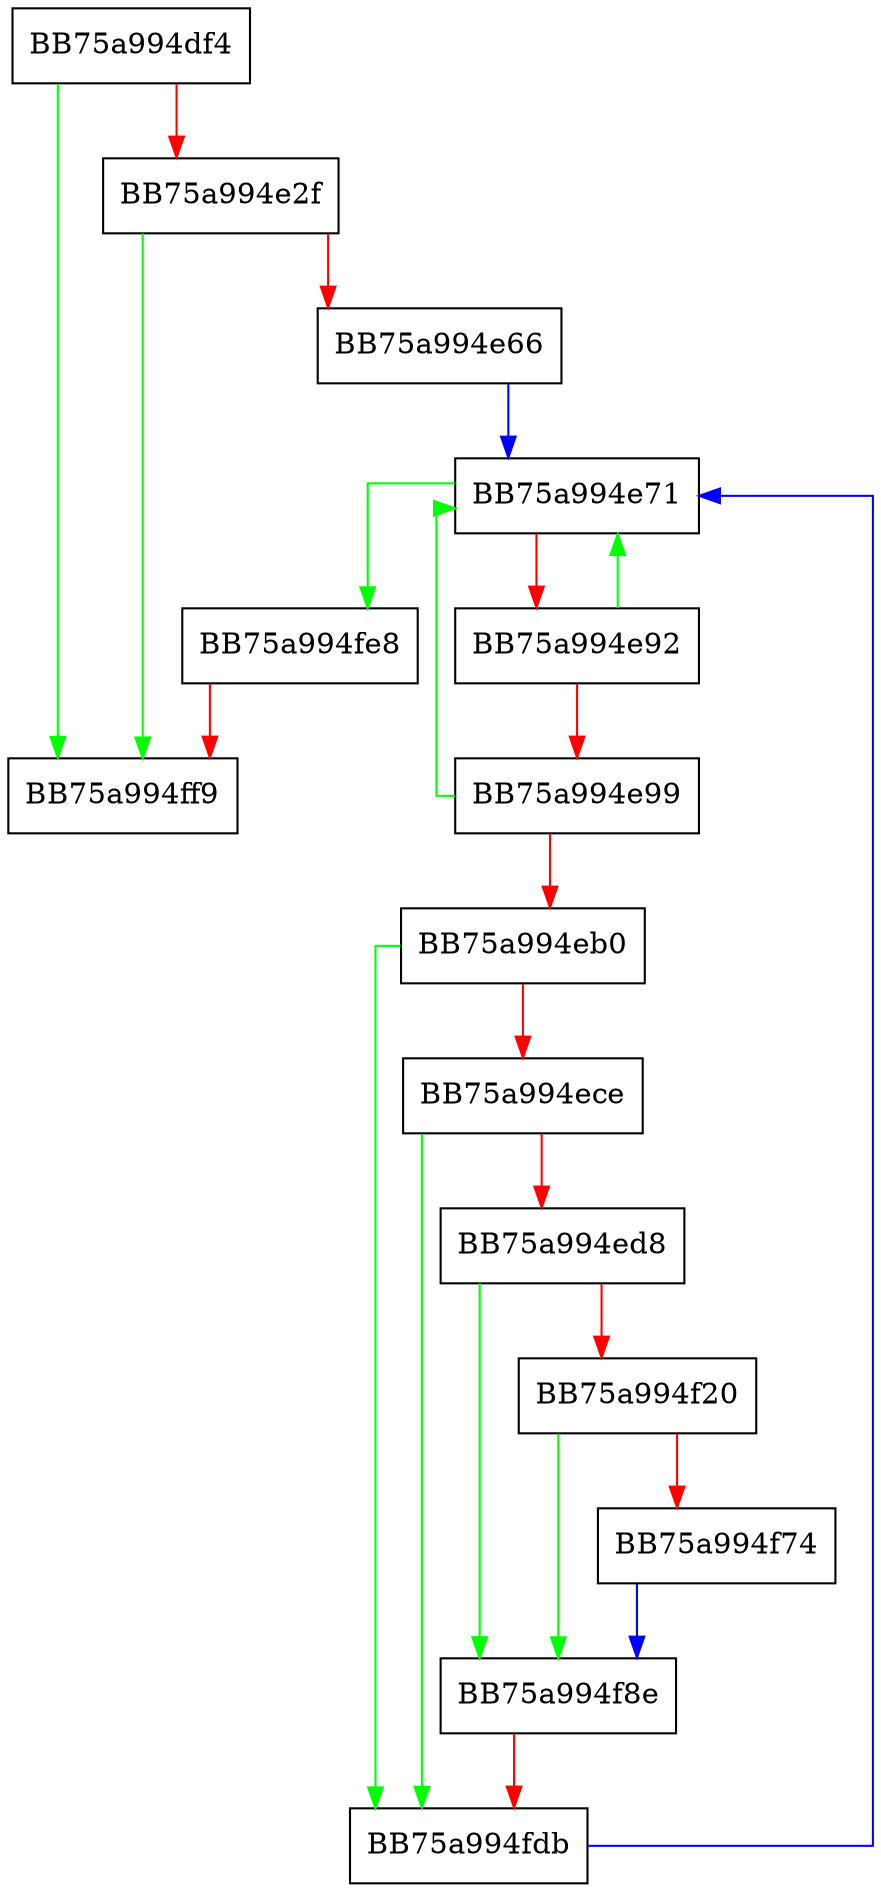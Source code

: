 digraph get_os_processes {
  node [shape="box"];
  graph [splines=ortho];
  BB75a994df4 -> BB75a994ff9 [color="green"];
  BB75a994df4 -> BB75a994e2f [color="red"];
  BB75a994e2f -> BB75a994ff9 [color="green"];
  BB75a994e2f -> BB75a994e66 [color="red"];
  BB75a994e66 -> BB75a994e71 [color="blue"];
  BB75a994e71 -> BB75a994fe8 [color="green"];
  BB75a994e71 -> BB75a994e92 [color="red"];
  BB75a994e92 -> BB75a994e71 [color="green"];
  BB75a994e92 -> BB75a994e99 [color="red"];
  BB75a994e99 -> BB75a994e71 [color="green"];
  BB75a994e99 -> BB75a994eb0 [color="red"];
  BB75a994eb0 -> BB75a994fdb [color="green"];
  BB75a994eb0 -> BB75a994ece [color="red"];
  BB75a994ece -> BB75a994fdb [color="green"];
  BB75a994ece -> BB75a994ed8 [color="red"];
  BB75a994ed8 -> BB75a994f8e [color="green"];
  BB75a994ed8 -> BB75a994f20 [color="red"];
  BB75a994f20 -> BB75a994f8e [color="green"];
  BB75a994f20 -> BB75a994f74 [color="red"];
  BB75a994f74 -> BB75a994f8e [color="blue"];
  BB75a994f8e -> BB75a994fdb [color="red"];
  BB75a994fdb -> BB75a994e71 [color="blue"];
  BB75a994fe8 -> BB75a994ff9 [color="red"];
}